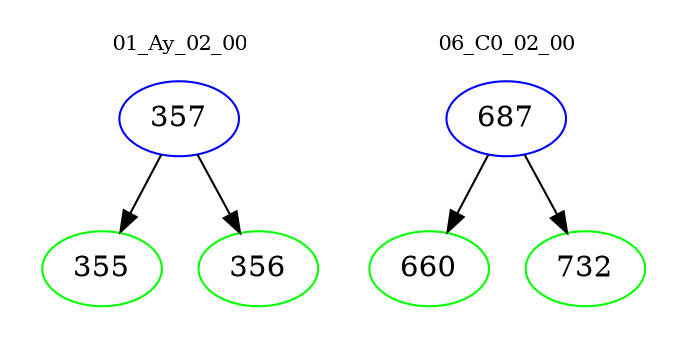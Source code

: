 digraph{
subgraph cluster_0 {
color = white
label = "01_Ay_02_00";
fontsize=10;
T0_357 [label="357", color="blue"]
T0_357 -> T0_355 [color="black"]
T0_355 [label="355", color="green"]
T0_357 -> T0_356 [color="black"]
T0_356 [label="356", color="green"]
}
subgraph cluster_1 {
color = white
label = "06_C0_02_00";
fontsize=10;
T1_687 [label="687", color="blue"]
T1_687 -> T1_660 [color="black"]
T1_660 [label="660", color="green"]
T1_687 -> T1_732 [color="black"]
T1_732 [label="732", color="green"]
}
}
